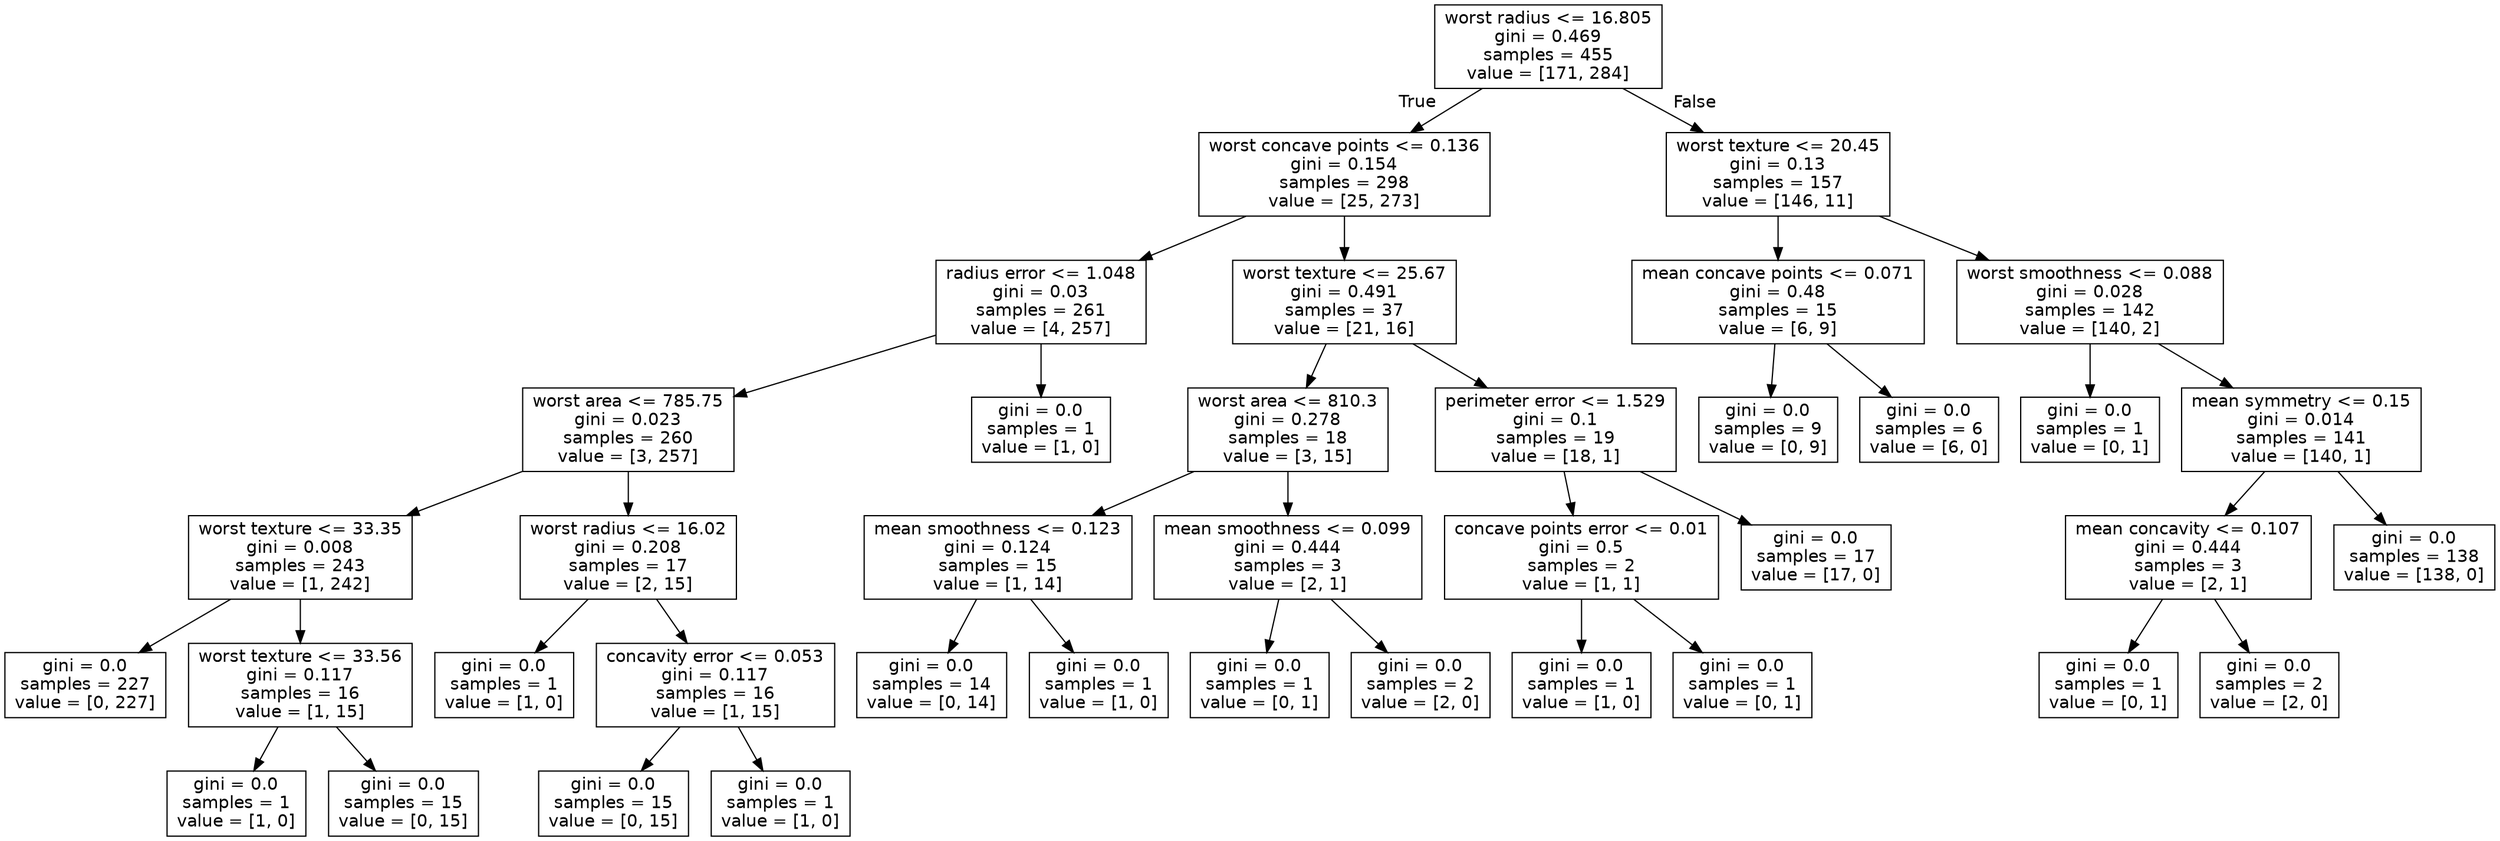 digraph Tree {
node [shape=box, fontname="helvetica"] ;
edge [fontname="helvetica"] ;
0 [label="worst radius <= 16.805\ngini = 0.469\nsamples = 455\nvalue = [171, 284]"] ;
1 [label="worst concave points <= 0.136\ngini = 0.154\nsamples = 298\nvalue = [25, 273]"] ;
0 -> 1 [labeldistance=2.5, labelangle=45, headlabel="True"] ;
2 [label="radius error <= 1.048\ngini = 0.03\nsamples = 261\nvalue = [4, 257]"] ;
1 -> 2 ;
3 [label="worst area <= 785.75\ngini = 0.023\nsamples = 260\nvalue = [3, 257]"] ;
2 -> 3 ;
4 [label="worst texture <= 33.35\ngini = 0.008\nsamples = 243\nvalue = [1, 242]"] ;
3 -> 4 ;
5 [label="gini = 0.0\nsamples = 227\nvalue = [0, 227]"] ;
4 -> 5 ;
6 [label="worst texture <= 33.56\ngini = 0.117\nsamples = 16\nvalue = [1, 15]"] ;
4 -> 6 ;
7 [label="gini = 0.0\nsamples = 1\nvalue = [1, 0]"] ;
6 -> 7 ;
8 [label="gini = 0.0\nsamples = 15\nvalue = [0, 15]"] ;
6 -> 8 ;
9 [label="worst radius <= 16.02\ngini = 0.208\nsamples = 17\nvalue = [2, 15]"] ;
3 -> 9 ;
10 [label="gini = 0.0\nsamples = 1\nvalue = [1, 0]"] ;
9 -> 10 ;
11 [label="concavity error <= 0.053\ngini = 0.117\nsamples = 16\nvalue = [1, 15]"] ;
9 -> 11 ;
12 [label="gini = 0.0\nsamples = 15\nvalue = [0, 15]"] ;
11 -> 12 ;
13 [label="gini = 0.0\nsamples = 1\nvalue = [1, 0]"] ;
11 -> 13 ;
14 [label="gini = 0.0\nsamples = 1\nvalue = [1, 0]"] ;
2 -> 14 ;
15 [label="worst texture <= 25.67\ngini = 0.491\nsamples = 37\nvalue = [21, 16]"] ;
1 -> 15 ;
16 [label="worst area <= 810.3\ngini = 0.278\nsamples = 18\nvalue = [3, 15]"] ;
15 -> 16 ;
17 [label="mean smoothness <= 0.123\ngini = 0.124\nsamples = 15\nvalue = [1, 14]"] ;
16 -> 17 ;
18 [label="gini = 0.0\nsamples = 14\nvalue = [0, 14]"] ;
17 -> 18 ;
19 [label="gini = 0.0\nsamples = 1\nvalue = [1, 0]"] ;
17 -> 19 ;
20 [label="mean smoothness <= 0.099\ngini = 0.444\nsamples = 3\nvalue = [2, 1]"] ;
16 -> 20 ;
21 [label="gini = 0.0\nsamples = 1\nvalue = [0, 1]"] ;
20 -> 21 ;
22 [label="gini = 0.0\nsamples = 2\nvalue = [2, 0]"] ;
20 -> 22 ;
23 [label="perimeter error <= 1.529\ngini = 0.1\nsamples = 19\nvalue = [18, 1]"] ;
15 -> 23 ;
24 [label="concave points error <= 0.01\ngini = 0.5\nsamples = 2\nvalue = [1, 1]"] ;
23 -> 24 ;
25 [label="gini = 0.0\nsamples = 1\nvalue = [1, 0]"] ;
24 -> 25 ;
26 [label="gini = 0.0\nsamples = 1\nvalue = [0, 1]"] ;
24 -> 26 ;
27 [label="gini = 0.0\nsamples = 17\nvalue = [17, 0]"] ;
23 -> 27 ;
28 [label="worst texture <= 20.45\ngini = 0.13\nsamples = 157\nvalue = [146, 11]"] ;
0 -> 28 [labeldistance=2.5, labelangle=-45, headlabel="False"] ;
29 [label="mean concave points <= 0.071\ngini = 0.48\nsamples = 15\nvalue = [6, 9]"] ;
28 -> 29 ;
30 [label="gini = 0.0\nsamples = 9\nvalue = [0, 9]"] ;
29 -> 30 ;
31 [label="gini = 0.0\nsamples = 6\nvalue = [6, 0]"] ;
29 -> 31 ;
32 [label="worst smoothness <= 0.088\ngini = 0.028\nsamples = 142\nvalue = [140, 2]"] ;
28 -> 32 ;
33 [label="gini = 0.0\nsamples = 1\nvalue = [0, 1]"] ;
32 -> 33 ;
34 [label="mean symmetry <= 0.15\ngini = 0.014\nsamples = 141\nvalue = [140, 1]"] ;
32 -> 34 ;
35 [label="mean concavity <= 0.107\ngini = 0.444\nsamples = 3\nvalue = [2, 1]"] ;
34 -> 35 ;
36 [label="gini = 0.0\nsamples = 1\nvalue = [0, 1]"] ;
35 -> 36 ;
37 [label="gini = 0.0\nsamples = 2\nvalue = [2, 0]"] ;
35 -> 37 ;
38 [label="gini = 0.0\nsamples = 138\nvalue = [138, 0]"] ;
34 -> 38 ;
}